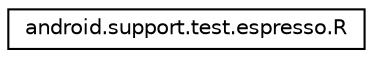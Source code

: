 digraph "类继承关系图"
{
  edge [fontname="Helvetica",fontsize="10",labelfontname="Helvetica",labelfontsize="10"];
  node [fontname="Helvetica",fontsize="10",shape=record];
  rankdir="LR";
  Node0 [label="android.support.test.espresso.R",height=0.2,width=0.4,color="black", fillcolor="white", style="filled",URL="$classandroid_1_1support_1_1test_1_1espresso_1_1_r.html"];
}
